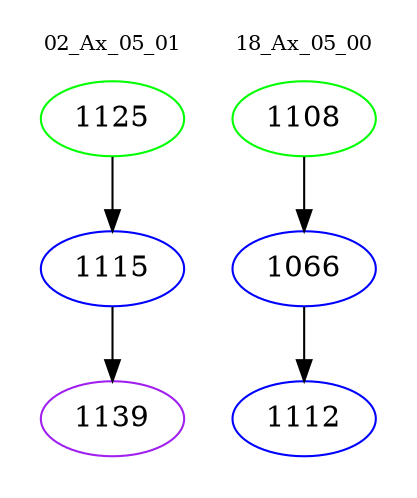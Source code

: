digraph{
subgraph cluster_0 {
color = white
label = "02_Ax_05_01";
fontsize=10;
T0_1125 [label="1125", color="green"]
T0_1125 -> T0_1115 [color="black"]
T0_1115 [label="1115", color="blue"]
T0_1115 -> T0_1139 [color="black"]
T0_1139 [label="1139", color="purple"]
}
subgraph cluster_1 {
color = white
label = "18_Ax_05_00";
fontsize=10;
T1_1108 [label="1108", color="green"]
T1_1108 -> T1_1066 [color="black"]
T1_1066 [label="1066", color="blue"]
T1_1066 -> T1_1112 [color="black"]
T1_1112 [label="1112", color="blue"]
}
}
